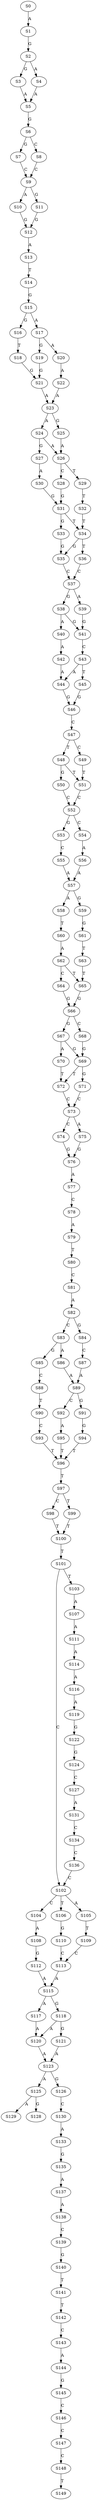 strict digraph  {
	S0 -> S1 [ label = A ];
	S1 -> S2 [ label = G ];
	S2 -> S3 [ label = G ];
	S2 -> S4 [ label = A ];
	S3 -> S5 [ label = A ];
	S4 -> S5 [ label = A ];
	S5 -> S6 [ label = G ];
	S6 -> S7 [ label = G ];
	S6 -> S8 [ label = C ];
	S7 -> S9 [ label = C ];
	S8 -> S9 [ label = C ];
	S9 -> S10 [ label = A ];
	S9 -> S11 [ label = G ];
	S10 -> S12 [ label = G ];
	S11 -> S12 [ label = G ];
	S12 -> S13 [ label = A ];
	S13 -> S14 [ label = T ];
	S14 -> S15 [ label = G ];
	S15 -> S16 [ label = G ];
	S15 -> S17 [ label = A ];
	S16 -> S18 [ label = T ];
	S17 -> S19 [ label = G ];
	S17 -> S20 [ label = A ];
	S18 -> S21 [ label = G ];
	S19 -> S21 [ label = G ];
	S20 -> S22 [ label = A ];
	S21 -> S23 [ label = A ];
	S22 -> S23 [ label = A ];
	S23 -> S24 [ label = A ];
	S23 -> S25 [ label = G ];
	S24 -> S26 [ label = A ];
	S24 -> S27 [ label = G ];
	S25 -> S26 [ label = A ];
	S26 -> S28 [ label = C ];
	S26 -> S29 [ label = T ];
	S27 -> S30 [ label = A ];
	S28 -> S31 [ label = G ];
	S29 -> S32 [ label = T ];
	S30 -> S31 [ label = G ];
	S31 -> S33 [ label = G ];
	S31 -> S34 [ label = T ];
	S32 -> S34 [ label = T ];
	S33 -> S35 [ label = G ];
	S34 -> S35 [ label = G ];
	S34 -> S36 [ label = T ];
	S35 -> S37 [ label = C ];
	S36 -> S37 [ label = C ];
	S37 -> S38 [ label = G ];
	S37 -> S39 [ label = A ];
	S38 -> S40 [ label = A ];
	S38 -> S41 [ label = G ];
	S39 -> S41 [ label = G ];
	S40 -> S42 [ label = A ];
	S41 -> S43 [ label = C ];
	S42 -> S44 [ label = A ];
	S43 -> S44 [ label = A ];
	S43 -> S45 [ label = T ];
	S44 -> S46 [ label = G ];
	S45 -> S46 [ label = G ];
	S46 -> S47 [ label = C ];
	S47 -> S48 [ label = T ];
	S47 -> S49 [ label = C ];
	S48 -> S50 [ label = G ];
	S48 -> S51 [ label = T ];
	S49 -> S51 [ label = T ];
	S50 -> S52 [ label = C ];
	S51 -> S52 [ label = C ];
	S52 -> S53 [ label = G ];
	S52 -> S54 [ label = C ];
	S53 -> S55 [ label = C ];
	S54 -> S56 [ label = A ];
	S55 -> S57 [ label = A ];
	S56 -> S57 [ label = A ];
	S57 -> S58 [ label = A ];
	S57 -> S59 [ label = G ];
	S58 -> S60 [ label = T ];
	S59 -> S61 [ label = G ];
	S60 -> S62 [ label = A ];
	S61 -> S63 [ label = T ];
	S62 -> S64 [ label = C ];
	S62 -> S65 [ label = T ];
	S63 -> S65 [ label = T ];
	S64 -> S66 [ label = G ];
	S65 -> S66 [ label = G ];
	S66 -> S67 [ label = G ];
	S66 -> S68 [ label = C ];
	S67 -> S69 [ label = G ];
	S67 -> S70 [ label = A ];
	S68 -> S69 [ label = G ];
	S69 -> S71 [ label = G ];
	S69 -> S72 [ label = T ];
	S70 -> S72 [ label = T ];
	S71 -> S73 [ label = C ];
	S72 -> S73 [ label = C ];
	S73 -> S74 [ label = C ];
	S73 -> S75 [ label = A ];
	S74 -> S76 [ label = G ];
	S75 -> S76 [ label = G ];
	S76 -> S77 [ label = A ];
	S77 -> S78 [ label = C ];
	S78 -> S79 [ label = A ];
	S79 -> S80 [ label = T ];
	S80 -> S81 [ label = C ];
	S81 -> S82 [ label = A ];
	S82 -> S83 [ label = C ];
	S82 -> S84 [ label = G ];
	S83 -> S85 [ label = G ];
	S83 -> S86 [ label = A ];
	S84 -> S87 [ label = C ];
	S85 -> S88 [ label = C ];
	S86 -> S89 [ label = A ];
	S87 -> S89 [ label = A ];
	S88 -> S90 [ label = T ];
	S89 -> S91 [ label = G ];
	S89 -> S92 [ label = C ];
	S90 -> S93 [ label = C ];
	S91 -> S94 [ label = G ];
	S92 -> S95 [ label = A ];
	S93 -> S96 [ label = T ];
	S94 -> S96 [ label = T ];
	S95 -> S96 [ label = T ];
	S96 -> S97 [ label = T ];
	S97 -> S98 [ label = C ];
	S97 -> S99 [ label = T ];
	S98 -> S100 [ label = T ];
	S99 -> S100 [ label = T ];
	S100 -> S101 [ label = T ];
	S101 -> S102 [ label = C ];
	S101 -> S103 [ label = T ];
	S102 -> S104 [ label = C ];
	S102 -> S105 [ label = A ];
	S102 -> S106 [ label = T ];
	S103 -> S107 [ label = A ];
	S104 -> S108 [ label = A ];
	S105 -> S109 [ label = T ];
	S106 -> S110 [ label = G ];
	S107 -> S111 [ label = A ];
	S108 -> S112 [ label = G ];
	S109 -> S113 [ label = C ];
	S110 -> S113 [ label = C ];
	S111 -> S114 [ label = A ];
	S112 -> S115 [ label = A ];
	S113 -> S115 [ label = A ];
	S114 -> S116 [ label = A ];
	S115 -> S117 [ label = A ];
	S115 -> S118 [ label = G ];
	S116 -> S119 [ label = A ];
	S117 -> S120 [ label = A ];
	S118 -> S121 [ label = G ];
	S118 -> S120 [ label = A ];
	S119 -> S122 [ label = G ];
	S120 -> S123 [ label = A ];
	S121 -> S123 [ label = A ];
	S122 -> S124 [ label = G ];
	S123 -> S125 [ label = A ];
	S123 -> S126 [ label = G ];
	S124 -> S127 [ label = C ];
	S125 -> S128 [ label = G ];
	S125 -> S129 [ label = A ];
	S126 -> S130 [ label = C ];
	S127 -> S131 [ label = A ];
	S130 -> S133 [ label = A ];
	S131 -> S134 [ label = C ];
	S133 -> S135 [ label = G ];
	S134 -> S136 [ label = C ];
	S135 -> S137 [ label = A ];
	S136 -> S102 [ label = C ];
	S137 -> S138 [ label = A ];
	S138 -> S139 [ label = C ];
	S139 -> S140 [ label = G ];
	S140 -> S141 [ label = T ];
	S141 -> S142 [ label = T ];
	S142 -> S143 [ label = C ];
	S143 -> S144 [ label = A ];
	S144 -> S145 [ label = G ];
	S145 -> S146 [ label = C ];
	S146 -> S147 [ label = C ];
	S147 -> S148 [ label = C ];
	S148 -> S149 [ label = T ];
}
